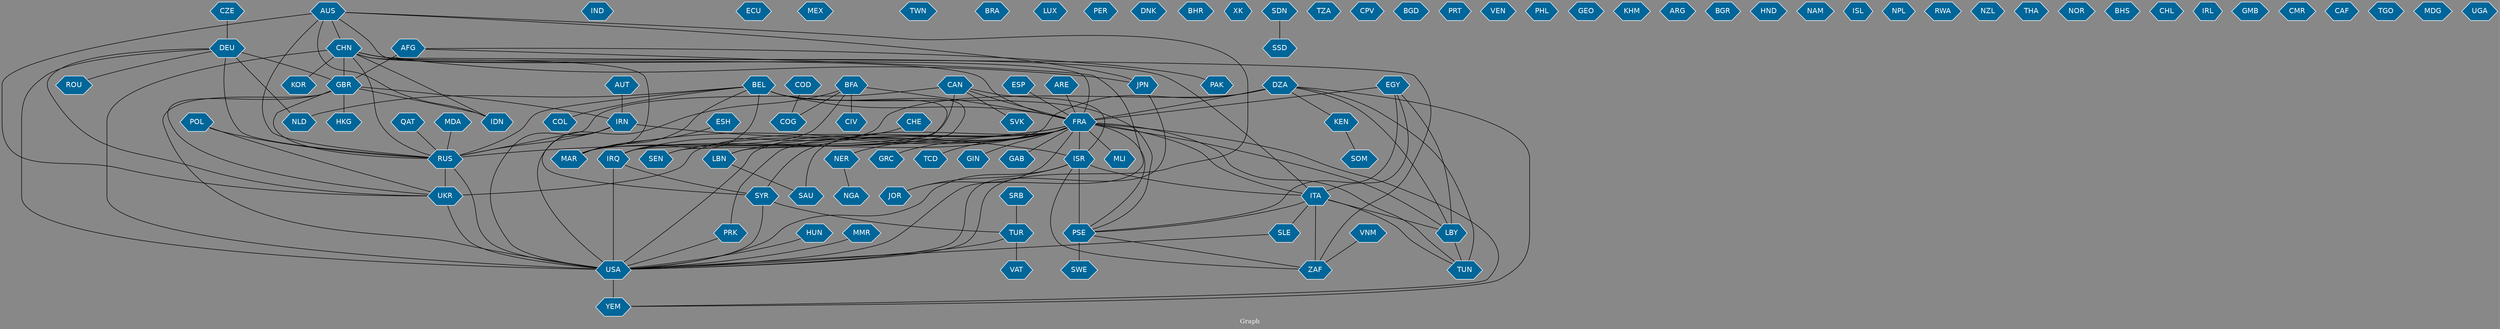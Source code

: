 // Countries together in item graph
graph {
	graph [bgcolor="#888888" fontcolor=white fontsize=12 label="Graph" outputorder=edgesfirst overlap=prism]
	node [color=white fillcolor="#006699" fontcolor=white fontname=Helvetica shape=hexagon style=filled]
	edge [arrowhead=open color=black fontcolor=white fontname=Courier fontsize=12]
		BEL [label=BEL]
		RUS [label=RUS]
		IND [label=IND]
		ISR [label=ISR]
		ECU [label=ECU]
		PSE [label=PSE]
		TUN [label=TUN]
		TUR [label=TUR]
		UKR [label=UKR]
		JOR [label=JOR]
		SYR [label=SYR]
		AFG [label=AFG]
		NLD [label=NLD]
		USA [label=USA]
		PAK [label=PAK]
		PRK [label=PRK]
		ITA [label=ITA]
		BFA [label=BFA]
		IRN [label=IRN]
		EGY [label=EGY]
		MLI [label=MLI]
		JPN [label=JPN]
		IRQ [label=IRQ]
		FRA [label=FRA]
		CAN [label=CAN]
		DZA [label=DZA]
		CHE [label=CHE]
		YEM [label=YEM]
		AUS [label=AUS]
		DEU [label=DEU]
		COG [label=COG]
		NGA [label=NGA]
		CHN [label=CHN]
		ESP [label=ESP]
		LBY [label=LBY]
		MEX [label=MEX]
		TWN [label=TWN]
		BRA [label=BRA]
		LUX [label=LUX]
		PER [label=PER]
		SAU [label=SAU]
		LBN [label=LBN]
		COL [label=COL]
		DNK [label=DNK]
		NER [label=NER]
		CIV [label=CIV]
		GBR [label=GBR]
		SEN [label=SEN]
		BHR [label=BHR]
		XK [label=XK]
		GRC [label=GRC]
		ZAF [label=ZAF]
		SDN [label=SDN]
		TCD [label=TCD]
		TZA [label=TZA]
		QAT [label=QAT]
		CPV [label=CPV]
		KOR [label=KOR]
		MAR [label=MAR]
		BGD [label=BGD]
		ESH [label=ESH]
		PRT [label=PRT]
		KEN [label=KEN]
		MDA [label=MDA]
		AUT [label=AUT]
		HUN [label=HUN]
		VEN [label=VEN]
		PHL [label=PHL]
		GEO [label=GEO]
		VAT [label=VAT]
		GIN [label=GIN]
		KHM [label=KHM]
		ARG [label=ARG]
		HKG [label=HKG]
		BGR [label=BGR]
		HND [label=HND]
		COD [label=COD]
		NAM [label=NAM]
		ISL [label=ISL]
		NPL [label=NPL]
		ROU [label=ROU]
		SLE [label=SLE]
		MMR [label=MMR]
		GAB [label=GAB]
		RWA [label=RWA]
		POL [label=POL]
		SWE [label=SWE]
		SRB [label=SRB]
		NZL [label=NZL]
		IDN [label=IDN]
		THA [label=THA]
		NOR [label=NOR]
		VNM [label=VNM]
		SSD [label=SSD]
		BHS [label=BHS]
		CHL [label=CHL]
		CZE [label=CZE]
		IRL [label=IRL]
		GMB [label=GMB]
		ARE [label=ARE]
		CMR [label=CMR]
		CAF [label=CAF]
		TGO [label=TGO]
		SVK [label=SVK]
		MDG [label=MDG]
		UGA [label=UGA]
		SOM [label=SOM]
			BFA -- USA [weight=1]
			GBR -- IRN [weight=3]
			SYR -- TUR [weight=1]
			DZA -- YEM [weight=1]
			FRA -- SEN [weight=4]
			EGY -- ITA [weight=1]
			FRA -- GAB [weight=1]
			LBY -- TUN [weight=1]
			SLE -- USA [weight=1]
			FRA -- YEM [weight=1]
			AFG -- GBR [weight=7]
			ESH -- MAR [weight=2]
			DEU -- GBR [weight=2]
			AFG -- USA [weight=1]
			CAN -- RUS [weight=2]
			TUR -- VAT [weight=6]
			AUS -- FRA [weight=1]
			BEL -- MAR [weight=1]
			IRN -- ISR [weight=1]
			BEL -- FRA [weight=5]
			DEU -- ROU [weight=3]
			FRA -- JOR [weight=1]
			ISR -- ZAF [weight=2]
			BEL -- PSE [weight=1]
			CHN -- ZAF [weight=1]
			SDN -- SSD [weight=2]
			USA -- YEM [weight=3]
			AUT -- IRN [weight=1]
			TUR -- USA [weight=1]
			FRA -- MLI [weight=2]
			PRK -- USA [weight=7]
			CZE -- DEU [weight=1]
			CAN -- SVK [weight=1]
			EGY -- FRA [weight=4]
			IRN -- SYR [weight=1]
			DZA -- KEN [weight=1]
			ISR -- ITA [weight=1]
			DEU -- RUS [weight=5]
			JPN -- USA [weight=1]
			CHN -- USA [weight=14]
			AUS -- USA [weight=3]
			EGY -- PSE [weight=2]
			CHN -- GBR [weight=3]
			FRA -- NER [weight=2]
			FRA -- LBY [weight=1]
			HUN -- USA [weight=1]
			GBR -- HKG [weight=2]
			DZA -- MAR [weight=1]
			AFG -- PAK [weight=1]
			DZA -- FRA [weight=9]
			VNM -- ZAF [weight=1]
			FRA -- SAU [weight=1]
			CHN -- JPN [weight=7]
			UKR -- USA [weight=3]
			ITA -- ZAF [weight=3]
			IRQ -- SYR [weight=5]
			CHN -- MAR [weight=1]
			CHN -- FRA [weight=1]
			ISR -- USA [weight=1]
			GBR -- RUS [weight=1]
			KEN -- SOM [weight=2]
			CHN -- ITA [weight=1]
			FRA -- GRC [weight=2]
			AUS -- IDN [weight=1]
			FRA -- PRK [weight=2]
			PSE -- SWE [weight=1]
			GBR -- IDN [weight=1]
			CHE -- IRQ [weight=1]
			IRN -- RUS [weight=1]
			FRA -- USA [weight=4]
			ISR -- PSE [weight=44]
			ARE -- FRA [weight=1]
			AUS -- UKR [weight=1]
			BEL -- SEN [weight=1]
			ESP -- FRA [weight=1]
			BEL -- COL [weight=2]
			BFA -- MAR [weight=2]
			BFA -- FRA [weight=4]
			FRA -- MAR [weight=2]
			DZA -- LBY [weight=2]
			DEU -- NLD [weight=1]
			FRA -- SYR [weight=4]
			CAN -- FRA [weight=5]
			CAN -- IRQ [weight=1]
			MMR -- USA [weight=3]
			BFA -- COG [weight=1]
			PSE -- ZAF [weight=1]
			FRA -- RUS [weight=14]
			IRN -- USA [weight=4]
			FRA -- PSE [weight=9]
			DZA -- TUN [weight=3]
			POL -- RUS [weight=2]
			FRA -- LBN [weight=1]
			EGY -- LBY [weight=4]
			ITA -- SLE [weight=2]
			CHN -- KOR [weight=1]
			GBR -- USA [weight=1]
			ITA -- PSE [weight=1]
			ITA -- TUN [weight=1]
			SYR -- USA [weight=4]
			DEU -- UKR [weight=3]
			ISR -- JOR [weight=3]
			CAN -- ISR [weight=2]
			ITA -- LBY [weight=1]
			IRQ -- USA [weight=11]
			NER -- NGA [weight=1]
			BFA -- CIV [weight=1]
			DZA -- IRQ [weight=1]
			MDA -- RUS [weight=1]
			FRA -- TCD [weight=1]
			GBR -- UKR [weight=1]
			BEL -- IRQ [weight=1]
			QAT -- RUS [weight=1]
			AUS -- RUS [weight=5]
			BEL -- LBN [weight=1]
			CHN -- RUS [weight=4]
			RUS -- USA [weight=5]
			DEU -- USA [weight=1]
			BEL -- RUS [weight=1]
			FRA -- ITA [weight=1]
			LBN -- SAU [weight=2]
			CHN -- IDN [weight=1]
			AUS -- JPN [weight=1]
			POL -- UKR [weight=2]
			FRA -- ISR [weight=3]
			RUS -- UKR [weight=39]
			COD -- COG [weight=1]
			AUS -- CHN [weight=2]
			BEL -- NLD [weight=2]
			FRA -- UKR [weight=2]
			FRA -- TUN [weight=1]
			SRB -- TUR [weight=2]
			FRA -- GIN [weight=3]
}